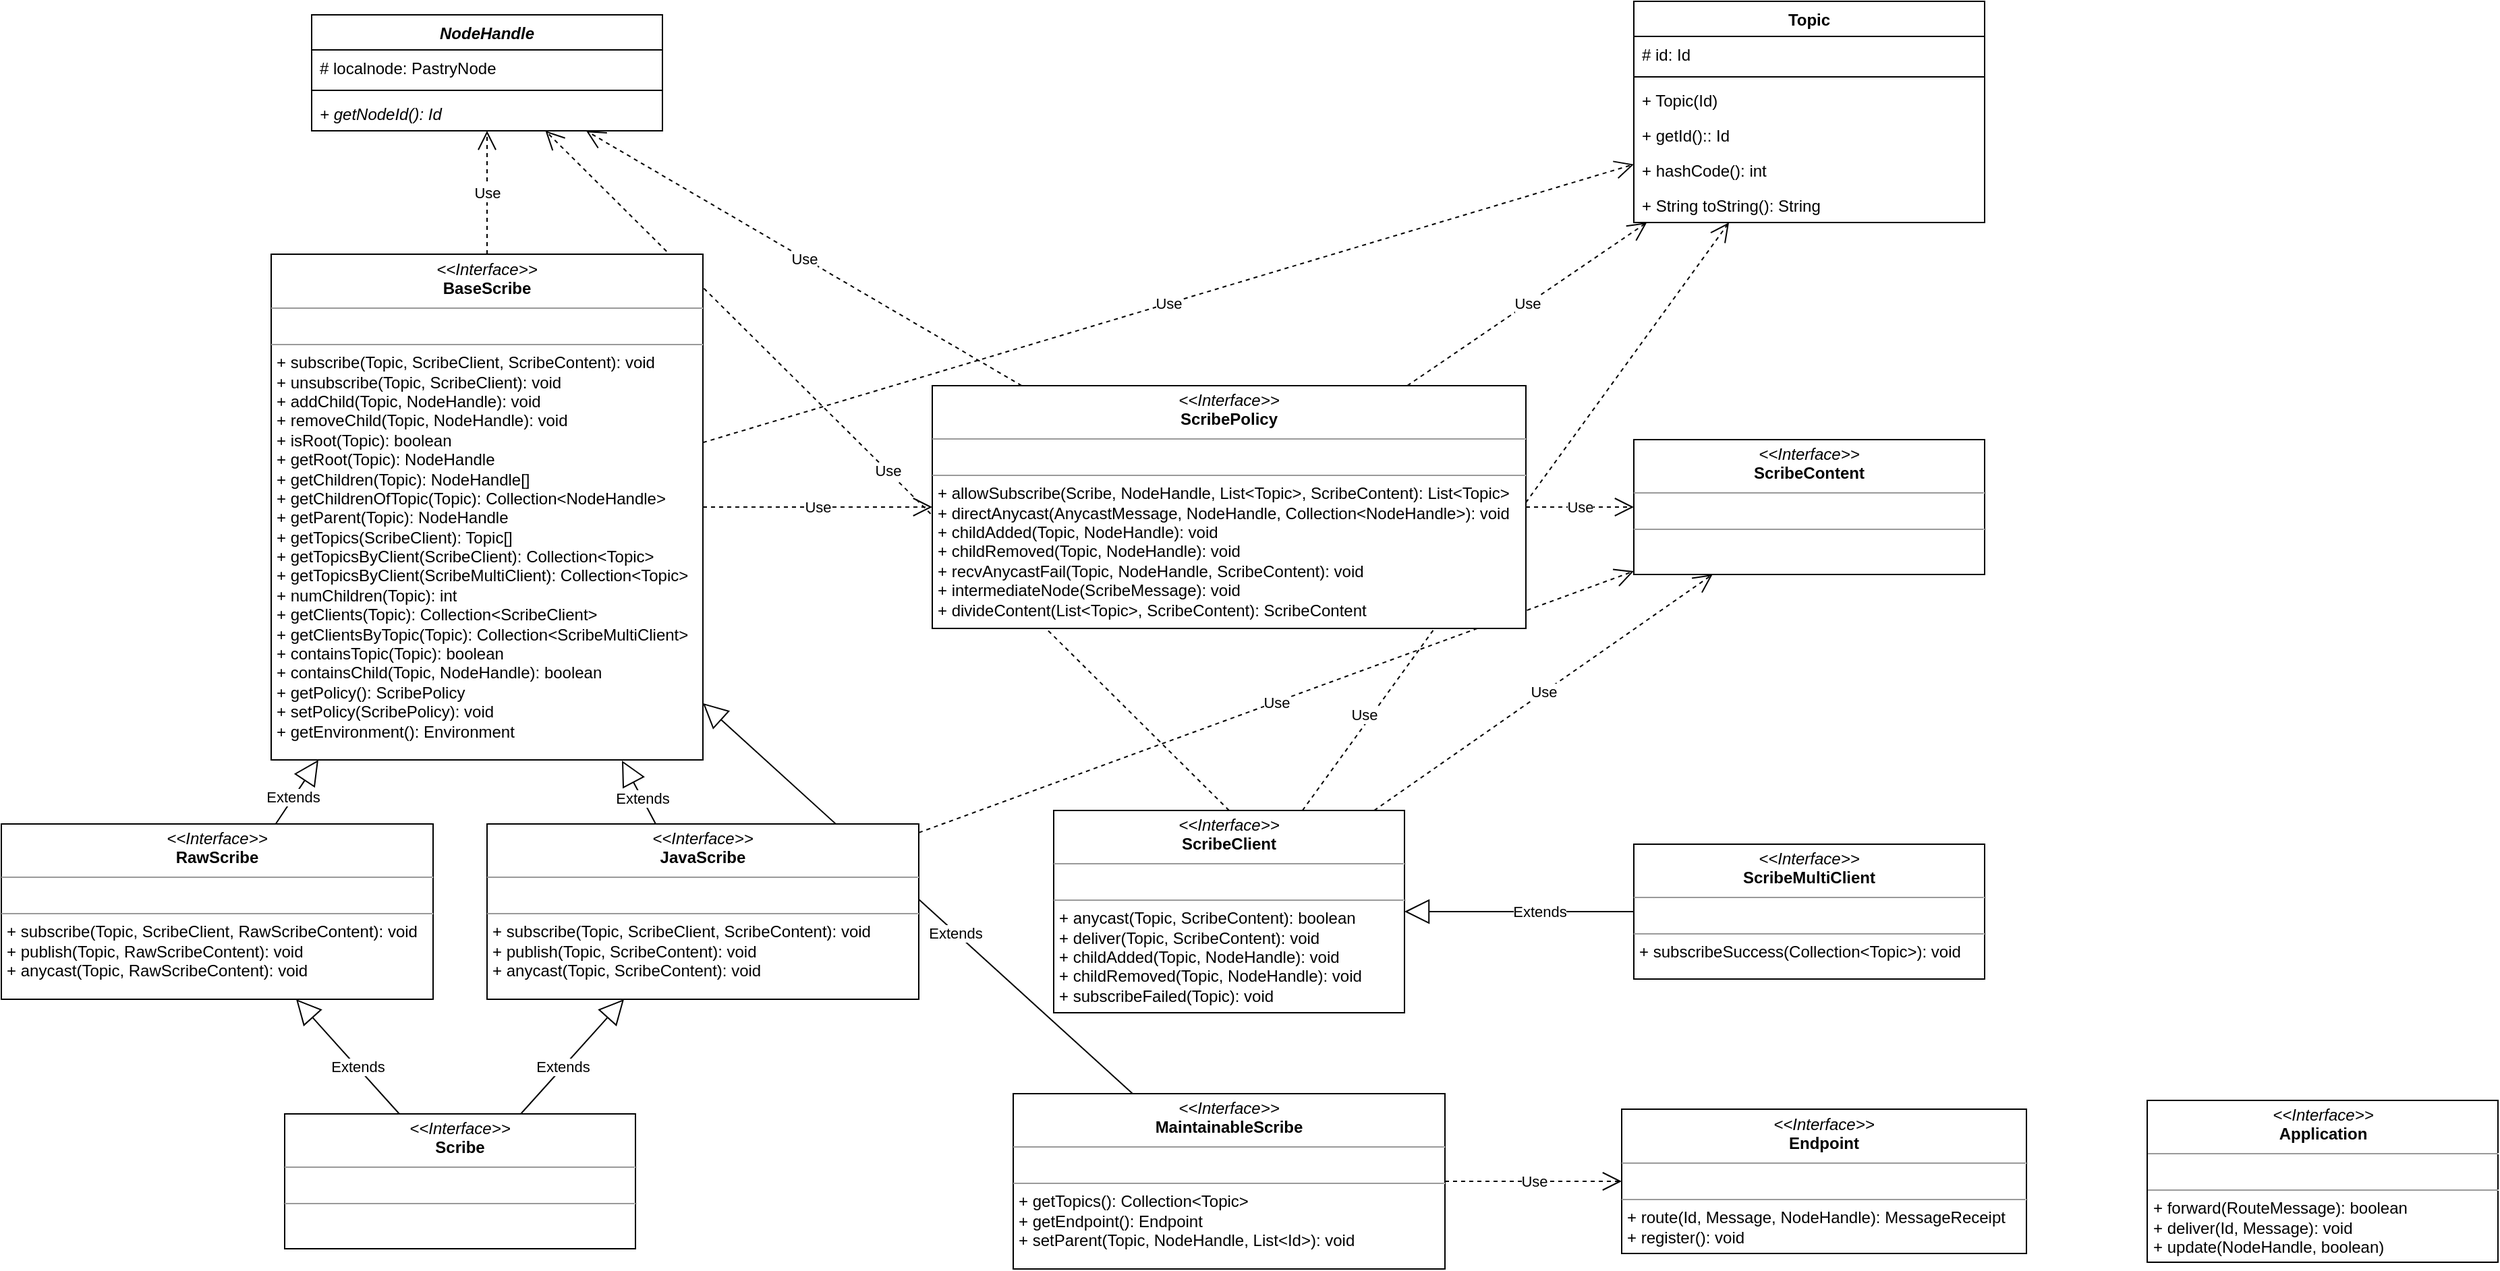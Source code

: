 <mxfile version="21.2.4" type="github">
  <diagram name="Page-1" id="PV-v512FcYgKe9rmVvOx">
    <mxGraphModel dx="1843" dy="819" grid="1" gridSize="10" guides="1" tooltips="1" connect="1" arrows="1" fold="1" page="1" pageScale="1" pageWidth="827" pageHeight="1169" math="0" shadow="0">
      <root>
        <mxCell id="0" />
        <mxCell id="1" parent="0" />
        <mxCell id="hgs2_hbNB6EHdo05LwJM-26" value="Extends" style="endArrow=block;endSize=16;endFill=0;html=1;rounded=0;" edge="1" parent="1" source="hgs2_hbNB6EHdo05LwJM-17" target="31Kd5paVXIL3qbrK54Rh-29">
          <mxGeometry x="-0.176" width="160" relative="1" as="geometry">
            <mxPoint x="535" y="660" as="sourcePoint" />
            <mxPoint x="510" y="613" as="targetPoint" />
            <mxPoint as="offset" />
          </mxGeometry>
        </mxCell>
        <mxCell id="hgs2_hbNB6EHdo05LwJM-25" value="Use" style="endArrow=open;endSize=12;dashed=1;html=1;rounded=0;" edge="1" parent="1" source="31Kd5paVXIL3qbrK54Rh-2" target="31Kd5paVXIL3qbrK54Rh-10">
          <mxGeometry x="-0.69" y="4" width="160" relative="1" as="geometry">
            <mxPoint x="1092" y="335" as="sourcePoint" />
            <mxPoint x="1270" y="214" as="targetPoint" />
            <mxPoint y="-1" as="offset" />
          </mxGeometry>
        </mxCell>
        <mxCell id="hgs2_hbNB6EHdo05LwJM-22" value="Use" style="endArrow=open;endSize=12;dashed=1;html=1;rounded=0;" edge="1" parent="1" source="31Kd5paVXIL3qbrK54Rh-27" target="31Kd5paVXIL3qbrK54Rh-7">
          <mxGeometry width="160" relative="1" as="geometry">
            <mxPoint x="960" y="650" as="sourcePoint" />
            <mxPoint x="960" y="475" as="targetPoint" />
          </mxGeometry>
        </mxCell>
        <mxCell id="hgs2_hbNB6EHdo05LwJM-13" value="Use" style="endArrow=open;endSize=12;dashed=1;html=1;rounded=0;" edge="1" parent="1" source="31Kd5paVXIL3qbrK54Rh-29" target="31Kd5paVXIL3qbrK54Rh-10">
          <mxGeometry width="160" relative="1" as="geometry">
            <mxPoint x="-231.38" y="660" as="sourcePoint" />
            <mxPoint x="62.497" y="184" as="targetPoint" />
          </mxGeometry>
        </mxCell>
        <mxCell id="31Kd5paVXIL3qbrK54Rh-1" value="&lt;p style=&quot;margin:0px;margin-top:4px;text-align:center;&quot;&gt;&lt;i&gt;&amp;lt;&amp;lt;Interface&amp;gt;&amp;gt;&lt;/i&gt;&lt;br&gt;&lt;b&gt;Application&lt;/b&gt;&lt;br&gt;&lt;/p&gt;&lt;hr size=&quot;1&quot;&gt;&lt;p style=&quot;margin:0px;margin-left:4px;&quot;&gt;&lt;br&gt;&lt;/p&gt;&lt;hr size=&quot;1&quot;&gt;&lt;p style=&quot;margin:0px;margin-left:4px;&quot;&gt;+ forward(RouteMessage): boolean&lt;br&gt;&lt;/p&gt;&lt;p style=&quot;margin:0px;margin-left:4px;&quot;&gt;+ deliver(Id, Message)&lt;span style=&quot;background-color: initial;&quot;&gt;: void&lt;/span&gt;&lt;/p&gt;&lt;p style=&quot;margin:0px;margin-left:4px;&quot;&gt;&lt;span style=&quot;background-color: initial;&quot;&gt;+ update(NodeHandle, boolean)&lt;/span&gt;&lt;/p&gt;" style="verticalAlign=top;align=left;overflow=fill;fontSize=12;fontFamily=Helvetica;html=1;rounded=0;shadow=0;comic=0;labelBackgroundColor=none;strokeWidth=1" parent="1" vertex="1">
          <mxGeometry x="1630.5" y="855" width="260" height="120" as="geometry" />
        </mxCell>
        <mxCell id="31Kd5paVXIL3qbrK54Rh-2" value="&lt;p style=&quot;margin:0px;margin-top:4px;text-align:center;&quot;&gt;&lt;i&gt;&amp;lt;&amp;lt;Interface&amp;gt;&amp;gt;&lt;/i&gt;&lt;br&gt;&lt;b&gt;ScribeClient&lt;/b&gt;&lt;br&gt;&lt;/p&gt;&lt;hr size=&quot;1&quot;&gt;&lt;p style=&quot;margin:0px;margin-left:4px;&quot;&gt;&lt;br&gt;&lt;/p&gt;&lt;hr size=&quot;1&quot;&gt;&lt;p style=&quot;margin:0px;margin-left:4px;&quot;&gt;+ anycast(Topic, ScribeContent): boolean&lt;br&gt;&lt;/p&gt;&lt;p style=&quot;margin:0px;margin-left:4px;&quot;&gt;+ deliver(Topic, ScribeContent)&lt;span style=&quot;background-color: initial;&quot;&gt;: void&lt;/span&gt;&lt;/p&gt;&lt;p style=&quot;margin:0px;margin-left:4px;&quot;&gt;&lt;span style=&quot;background-color: initial;&quot;&gt;+ childAdded(Topic, NodeHandle): void&lt;/span&gt;&lt;/p&gt;&lt;p style=&quot;margin:0px;margin-left:4px;&quot;&gt;&lt;span style=&quot;background-color: initial;&quot;&gt;+ childRemoved(Topic, NodeHandle): void&lt;/span&gt;&lt;/p&gt;&lt;p style=&quot;margin:0px;margin-left:4px;&quot;&gt;&lt;span style=&quot;background-color: initial;&quot;&gt;+ subscribeFailed(Topic): void&lt;/span&gt;&lt;/p&gt;" style="verticalAlign=top;align=left;overflow=fill;fontSize=12;fontFamily=Helvetica;html=1;rounded=0;shadow=0;comic=0;labelBackgroundColor=none;strokeWidth=1" parent="1" vertex="1">
          <mxGeometry x="820" y="640" width="260" height="150" as="geometry" />
        </mxCell>
        <mxCell id="31Kd5paVXIL3qbrK54Rh-3" value="NodeHandle" style="swimlane;fontStyle=3;align=center;verticalAlign=top;childLayout=stackLayout;horizontal=1;startSize=26;horizontalStack=0;resizeParent=1;resizeParentMax=0;resizeLast=0;collapsible=1;marginBottom=0;" parent="1" vertex="1">
          <mxGeometry x="270" y="50" width="260" height="86" as="geometry" />
        </mxCell>
        <mxCell id="31Kd5paVXIL3qbrK54Rh-4" value="# localnode: PastryNode" style="text;strokeColor=none;fillColor=none;align=left;verticalAlign=top;spacingLeft=4;spacingRight=4;overflow=hidden;rotatable=0;points=[[0,0.5],[1,0.5]];portConstraint=eastwest;" parent="31Kd5paVXIL3qbrK54Rh-3" vertex="1">
          <mxGeometry y="26" width="260" height="26" as="geometry" />
        </mxCell>
        <mxCell id="31Kd5paVXIL3qbrK54Rh-5" value="" style="line;strokeWidth=1;fillColor=none;align=left;verticalAlign=middle;spacingTop=-1;spacingLeft=3;spacingRight=3;rotatable=0;labelPosition=right;points=[];portConstraint=eastwest;strokeColor=inherit;" parent="31Kd5paVXIL3qbrK54Rh-3" vertex="1">
          <mxGeometry y="52" width="260" height="8" as="geometry" />
        </mxCell>
        <mxCell id="31Kd5paVXIL3qbrK54Rh-6" value="+ getNodeId(): Id" style="text;strokeColor=none;fillColor=none;align=left;verticalAlign=top;spacingLeft=4;spacingRight=4;overflow=hidden;rotatable=0;points=[[0,0.5],[1,0.5]];portConstraint=eastwest;fontStyle=2" parent="31Kd5paVXIL3qbrK54Rh-3" vertex="1">
          <mxGeometry y="60" width="260" height="26" as="geometry" />
        </mxCell>
        <mxCell id="31Kd5paVXIL3qbrK54Rh-7" value="&lt;p style=&quot;margin:0px;margin-top:4px;text-align:center;&quot;&gt;&lt;i&gt;&amp;lt;&amp;lt;Interface&amp;gt;&amp;gt;&lt;/i&gt;&lt;br&gt;&lt;b&gt;ScribeContent&lt;/b&gt;&lt;br&gt;&lt;/p&gt;&lt;hr size=&quot;1&quot;&gt;&lt;p style=&quot;margin:0px;margin-left:4px;&quot;&gt;&lt;br&gt;&lt;/p&gt;&lt;hr size=&quot;1&quot;&gt;&lt;p style=&quot;margin:0px;margin-left:4px;&quot;&gt;&lt;br&gt;&lt;/p&gt;" style="verticalAlign=top;align=left;overflow=fill;fontSize=12;fontFamily=Helvetica;html=1;rounded=0;shadow=0;comic=0;labelBackgroundColor=none;strokeWidth=1" parent="1" vertex="1">
          <mxGeometry x="1250" y="365" width="260" height="100" as="geometry" />
        </mxCell>
        <mxCell id="31Kd5paVXIL3qbrK54Rh-8" value="Use" style="endArrow=open;endSize=12;dashed=1;html=1;rounded=0;exitX=0.5;exitY=0;exitDx=0;exitDy=0;" parent="1" source="31Kd5paVXIL3qbrK54Rh-2" target="31Kd5paVXIL3qbrK54Rh-3" edge="1">
          <mxGeometry width="160" relative="1" as="geometry">
            <mxPoint x="-925" y="648" as="sourcePoint" />
            <mxPoint x="-990" y="648" as="targetPoint" />
          </mxGeometry>
        </mxCell>
        <mxCell id="31Kd5paVXIL3qbrK54Rh-9" value="Use" style="endArrow=open;endSize=12;dashed=1;html=1;rounded=0;" parent="1" source="31Kd5paVXIL3qbrK54Rh-2" target="31Kd5paVXIL3qbrK54Rh-7" edge="1">
          <mxGeometry width="160" relative="1" as="geometry">
            <mxPoint x="-400" y="640" as="sourcePoint" />
            <mxPoint x="-238.889" y="530" as="targetPoint" />
          </mxGeometry>
        </mxCell>
        <mxCell id="31Kd5paVXIL3qbrK54Rh-10" value="Topic" style="swimlane;fontStyle=1;align=center;verticalAlign=top;childLayout=stackLayout;horizontal=1;startSize=26;horizontalStack=0;resizeParent=1;resizeParentMax=0;resizeLast=0;collapsible=1;marginBottom=0;" parent="1" vertex="1">
          <mxGeometry x="1250" y="40" width="260" height="164" as="geometry" />
        </mxCell>
        <mxCell id="31Kd5paVXIL3qbrK54Rh-11" value="# id: Id" style="text;strokeColor=none;fillColor=none;align=left;verticalAlign=top;spacingLeft=4;spacingRight=4;overflow=hidden;rotatable=0;points=[[0,0.5],[1,0.5]];portConstraint=eastwest;" parent="31Kd5paVXIL3qbrK54Rh-10" vertex="1">
          <mxGeometry y="26" width="260" height="26" as="geometry" />
        </mxCell>
        <mxCell id="31Kd5paVXIL3qbrK54Rh-19" value="" style="line;strokeWidth=1;fillColor=none;align=left;verticalAlign=middle;spacingTop=-1;spacingLeft=3;spacingRight=3;rotatable=0;labelPosition=right;points=[];portConstraint=eastwest;strokeColor=inherit;" parent="31Kd5paVXIL3qbrK54Rh-10" vertex="1">
          <mxGeometry y="52" width="260" height="8" as="geometry" />
        </mxCell>
        <mxCell id="31Kd5paVXIL3qbrK54Rh-20" value="+ Topic(Id)" style="text;strokeColor=none;fillColor=none;align=left;verticalAlign=top;spacingLeft=4;spacingRight=4;overflow=hidden;rotatable=0;points=[[0,0.5],[1,0.5]];portConstraint=eastwest;fontStyle=0" parent="31Kd5paVXIL3qbrK54Rh-10" vertex="1">
          <mxGeometry y="60" width="260" height="26" as="geometry" />
        </mxCell>
        <mxCell id="31Kd5paVXIL3qbrK54Rh-23" value="+ getId():: Id" style="text;strokeColor=none;fillColor=none;align=left;verticalAlign=top;spacingLeft=4;spacingRight=4;overflow=hidden;rotatable=0;points=[[0,0.5],[1,0.5]];portConstraint=eastwest;fontStyle=0" parent="31Kd5paVXIL3qbrK54Rh-10" vertex="1">
          <mxGeometry y="86" width="260" height="26" as="geometry" />
        </mxCell>
        <mxCell id="31Kd5paVXIL3qbrK54Rh-22" value="+ hashCode(): int" style="text;strokeColor=none;fillColor=none;align=left;verticalAlign=top;spacingLeft=4;spacingRight=4;overflow=hidden;rotatable=0;points=[[0,0.5],[1,0.5]];portConstraint=eastwest;fontStyle=0" parent="31Kd5paVXIL3qbrK54Rh-10" vertex="1">
          <mxGeometry y="112" width="260" height="26" as="geometry" />
        </mxCell>
        <mxCell id="31Kd5paVXIL3qbrK54Rh-21" value="+ String toString(): String" style="text;strokeColor=none;fillColor=none;align=left;verticalAlign=top;spacingLeft=4;spacingRight=4;overflow=hidden;rotatable=0;points=[[0,0.5],[1,0.5]];portConstraint=eastwest;fontStyle=0" parent="31Kd5paVXIL3qbrK54Rh-10" vertex="1">
          <mxGeometry y="138" width="260" height="26" as="geometry" />
        </mxCell>
        <mxCell id="31Kd5paVXIL3qbrK54Rh-24" value="&lt;p style=&quot;margin:0px;margin-top:4px;text-align:center;&quot;&gt;&lt;i&gt;&amp;lt;&amp;lt;Interface&amp;gt;&amp;gt;&lt;/i&gt;&lt;br&gt;&lt;b&gt;Endpoint&lt;/b&gt;&lt;br&gt;&lt;/p&gt;&lt;hr size=&quot;1&quot;&gt;&lt;p style=&quot;margin:0px;margin-left:4px;&quot;&gt;&lt;br&gt;&lt;/p&gt;&lt;hr size=&quot;1&quot;&gt;&lt;p style=&quot;margin:0px;margin-left:4px;&quot;&gt;+ route(Id, Message, NodeHandle): MessageReceipt&lt;br&gt;&lt;/p&gt;&lt;p style=&quot;margin:0px;margin-left:4px;&quot;&gt;+&amp;nbsp;register()&lt;span style=&quot;background-color: initial;&quot;&gt;: void&lt;/span&gt;&lt;/p&gt;" style="verticalAlign=top;align=left;overflow=fill;fontSize=12;fontFamily=Helvetica;html=1;rounded=0;shadow=0;comic=0;labelBackgroundColor=none;strokeWidth=1" parent="1" vertex="1">
          <mxGeometry x="1241" y="861.5" width="300" height="107" as="geometry" />
        </mxCell>
        <mxCell id="31Kd5paVXIL3qbrK54Rh-26" value="&lt;p style=&quot;margin:0px;margin-top:4px;text-align:center;&quot;&gt;&lt;i&gt;&amp;lt;&amp;lt;Interface&amp;gt;&amp;gt;&lt;/i&gt;&lt;br&gt;&lt;b&gt;Scribe&lt;/b&gt;&lt;br&gt;&lt;/p&gt;&lt;hr size=&quot;1&quot;&gt;&lt;p style=&quot;margin:0px;margin-left:4px;&quot;&gt;&lt;br&gt;&lt;/p&gt;&lt;hr size=&quot;1&quot;&gt;&lt;p style=&quot;margin:0px;margin-left:4px;&quot;&gt;&lt;br&gt;&lt;/p&gt;" style="verticalAlign=top;align=left;overflow=fill;fontSize=12;fontFamily=Helvetica;html=1;rounded=0;shadow=0;comic=0;labelBackgroundColor=none;strokeWidth=1" parent="1" vertex="1">
          <mxGeometry x="250" y="865" width="260" height="100" as="geometry" />
        </mxCell>
        <mxCell id="31Kd5paVXIL3qbrK54Rh-28" value="Extends" style="endArrow=block;endSize=16;endFill=0;html=1;rounded=0;" parent="1" source="31Kd5paVXIL3qbrK54Rh-26" target="31Kd5paVXIL3qbrK54Rh-27" edge="1">
          <mxGeometry x="-0.176" width="160" relative="1" as="geometry">
            <mxPoint x="706" y="1069" as="sourcePoint" />
            <mxPoint x="706" y="1020" as="targetPoint" />
            <mxPoint as="offset" />
          </mxGeometry>
        </mxCell>
        <mxCell id="31Kd5paVXIL3qbrK54Rh-29" value="&lt;p style=&quot;margin:0px;margin-top:4px;text-align:center;&quot;&gt;&lt;i&gt;&amp;lt;&amp;lt;Interface&amp;gt;&amp;gt;&lt;/i&gt;&lt;br&gt;&lt;b&gt;BaseScribe&lt;/b&gt;&lt;br&gt;&lt;/p&gt;&lt;hr size=&quot;1&quot;&gt;&lt;p style=&quot;margin:0px;margin-left:4px;&quot;&gt;&lt;br&gt;&lt;/p&gt;&lt;hr size=&quot;1&quot;&gt;&lt;p style=&quot;margin:0px;margin-left:4px;&quot;&gt;+ subscribe(Topic, ScribeClient, ScribeContent): void&lt;/p&gt;&lt;p style=&quot;margin:0px;margin-left:4px;&quot;&gt;+ unsubscribe(Topic, ScribeClient): void&lt;br&gt;&lt;/p&gt;&lt;p style=&quot;margin:0px;margin-left:4px;&quot;&gt;+ addChild(Topic, NodeHandle): void&lt;/p&gt;&lt;p style=&quot;margin:0px;margin-left:4px;&quot;&gt;+ removeChild(Topic, NodeHandle): void&lt;/p&gt;&lt;p style=&quot;margin:0px;margin-left:4px;&quot;&gt;+ isRoot(Topic): boolean&lt;/p&gt;&lt;p style=&quot;margin:0px;margin-left:4px;&quot;&gt;+ getRoot(Topic): NodeHandle&lt;/p&gt;&lt;p style=&quot;margin:0px;margin-left:4px;&quot;&gt;+ getChildren(Topic): NodeHandle[]&lt;/p&gt;&lt;p style=&quot;margin:0px;margin-left:4px;&quot;&gt;+ getChildrenOfTopic(Topic): Collection&amp;lt;NodeHandle&amp;gt;&lt;/p&gt;&lt;p style=&quot;margin:0px;margin-left:4px;&quot;&gt;+ getParent(Topic): NodeHandle&lt;/p&gt;&lt;p style=&quot;margin:0px;margin-left:4px;&quot;&gt;+ getTopics(ScribeClient): Topic[]&lt;/p&gt;&lt;p style=&quot;margin:0px;margin-left:4px;&quot;&gt;+ getTopicsByClient(ScribeClient): Collection&amp;lt;Topic&amp;gt;&lt;/p&gt;&lt;p style=&quot;margin:0px;margin-left:4px;&quot;&gt;+ getTopicsByClient(ScribeMultiClient): Collection&amp;lt;Topic&amp;gt;&lt;/p&gt;&lt;p style=&quot;margin:0px;margin-left:4px;&quot;&gt;+ numChildren(Topic): int&lt;/p&gt;&lt;p style=&quot;margin:0px;margin-left:4px;&quot;&gt;+ getClients(Topic): Collection&amp;lt;ScribeClient&amp;gt;&lt;/p&gt;&lt;p style=&quot;margin:0px;margin-left:4px;&quot;&gt;+ getClientsByTopic(Topic): Collection&amp;lt;ScribeMultiClient&amp;gt;&lt;/p&gt;&lt;p style=&quot;margin:0px;margin-left:4px;&quot;&gt;+ containsTopic(Topic): boolean&lt;/p&gt;&lt;p style=&quot;margin:0px;margin-left:4px;&quot;&gt;+ containsChild(Topic, NodeHandle): boolean&lt;/p&gt;&lt;p style=&quot;margin:0px;margin-left:4px;&quot;&gt;+ getPolicy(): ScribePolicy&lt;/p&gt;&lt;p style=&quot;margin:0px;margin-left:4px;&quot;&gt;+ setPolicy(ScribePolicy): void&lt;/p&gt;&lt;p style=&quot;margin:0px;margin-left:4px;&quot;&gt;+ getEnvironment(): Environment&lt;/p&gt;" style="verticalAlign=top;align=left;overflow=fill;fontSize=12;fontFamily=Helvetica;html=1;rounded=0;shadow=0;comic=0;labelBackgroundColor=none;strokeWidth=1" parent="1" vertex="1">
          <mxGeometry x="240" y="227.5" width="320" height="375" as="geometry" />
        </mxCell>
        <mxCell id="hgs2_hbNB6EHdo05LwJM-3" value="&lt;p style=&quot;margin:0px;margin-top:4px;text-align:center;&quot;&gt;&lt;i&gt;&amp;lt;&amp;lt;Interface&amp;gt;&amp;gt;&lt;/i&gt;&lt;br&gt;&lt;b&gt;ScribePolicy&lt;/b&gt;&lt;br&gt;&lt;/p&gt;&lt;hr size=&quot;1&quot;&gt;&lt;p style=&quot;margin:0px;margin-left:4px;&quot;&gt;&lt;br&gt;&lt;/p&gt;&lt;hr size=&quot;1&quot;&gt;&lt;p style=&quot;margin:0px;margin-left:4px;&quot;&gt;+&amp;nbsp;allowSubscribe(Scribe, NodeHandle, List&amp;lt;Topic&amp;gt;, ScribeContent): List&amp;lt;Topic&amp;gt;&lt;/p&gt;&lt;p style=&quot;margin:0px;margin-left:4px;&quot;&gt;+ directAnycast(AnycastMessage, NodeHandle, Collection&amp;lt;NodeHandle&amp;gt;): void&lt;/p&gt;&lt;p style=&quot;border-color: var(--border-color); margin: 0px 0px 0px 4px;&quot;&gt;+ childAdded(Topic, NodeHandle): void&lt;/p&gt;&lt;p style=&quot;border-color: var(--border-color); margin: 0px 0px 0px 4px;&quot;&gt;&lt;span style=&quot;border-color: var(--border-color); background-color: initial;&quot;&gt;+ childRemoved(Topic, NodeHandle): void&lt;/span&gt;&lt;/p&gt;&lt;p style=&quot;border-color: var(--border-color); margin: 0px 0px 0px 4px;&quot;&gt;&lt;span style=&quot;border-color: var(--border-color); background-color: initial;&quot;&gt;+ recvAnycastFail(Topic, NodeHandle, ScribeContent): void&lt;/span&gt;&lt;/p&gt;&lt;p style=&quot;border-color: var(--border-color); margin: 0px 0px 0px 4px;&quot;&gt;&lt;span style=&quot;border-color: var(--border-color); background-color: initial;&quot;&gt;+ intermediateNode(ScribeMessage): void&lt;/span&gt;&lt;/p&gt;&lt;p style=&quot;border-color: var(--border-color); margin: 0px 0px 0px 4px;&quot;&gt;&lt;span style=&quot;border-color: var(--border-color); background-color: initial;&quot;&gt;+ divideContent(List&amp;lt;Topic&amp;gt;, ScribeContent): ScribeContent&lt;/span&gt;&lt;/p&gt;" style="verticalAlign=top;align=left;overflow=fill;fontSize=12;fontFamily=Helvetica;html=1;rounded=0;shadow=0;comic=0;labelBackgroundColor=none;strokeWidth=1" vertex="1" parent="1">
          <mxGeometry x="730" y="325" width="440" height="180" as="geometry" />
        </mxCell>
        <mxCell id="hgs2_hbNB6EHdo05LwJM-4" value="&lt;p style=&quot;margin:0px;margin-top:4px;text-align:center;&quot;&gt;&lt;i&gt;&amp;lt;&amp;lt;Interface&amp;gt;&amp;gt;&lt;/i&gt;&lt;br&gt;&lt;b&gt;ScribeMultiClient&lt;/b&gt;&lt;br&gt;&lt;/p&gt;&lt;hr size=&quot;1&quot;&gt;&lt;p style=&quot;margin:0px;margin-left:4px;&quot;&gt;&lt;br&gt;&lt;/p&gt;&lt;hr size=&quot;1&quot;&gt;&lt;p style=&quot;margin:0px;margin-left:4px;&quot;&gt;&lt;span style=&quot;background-color: initial;&quot;&gt;+ subscribeSuccess(Collection&amp;lt;Topic&amp;gt;): void&lt;/span&gt;&lt;br&gt;&lt;/p&gt;" style="verticalAlign=top;align=left;overflow=fill;fontSize=12;fontFamily=Helvetica;html=1;rounded=0;shadow=0;comic=0;labelBackgroundColor=none;strokeWidth=1" vertex="1" parent="1">
          <mxGeometry x="1250" y="665" width="260" height="100" as="geometry" />
        </mxCell>
        <mxCell id="hgs2_hbNB6EHdo05LwJM-5" value="Extends" style="endArrow=block;endSize=16;endFill=0;html=1;rounded=0;" edge="1" parent="1" source="hgs2_hbNB6EHdo05LwJM-4" target="31Kd5paVXIL3qbrK54Rh-2">
          <mxGeometry x="-0.176" width="160" relative="1" as="geometry">
            <mxPoint x="-220" y="810" as="sourcePoint" />
            <mxPoint x="-300" y="810" as="targetPoint" />
            <mxPoint as="offset" />
          </mxGeometry>
        </mxCell>
        <mxCell id="hgs2_hbNB6EHdo05LwJM-6" value="&lt;p style=&quot;margin:0px;margin-top:4px;text-align:center;&quot;&gt;&lt;i&gt;&amp;lt;&amp;lt;Interface&amp;gt;&amp;gt;&lt;/i&gt;&lt;br&gt;&lt;b&gt;RawScribe&lt;/b&gt;&lt;br&gt;&lt;/p&gt;&lt;hr size=&quot;1&quot;&gt;&lt;p style=&quot;margin:0px;margin-left:4px;&quot;&gt;&lt;br&gt;&lt;/p&gt;&lt;hr size=&quot;1&quot;&gt;&lt;p style=&quot;margin:0px;margin-left:4px;&quot;&gt;+ subscribe(Topic, ScribeClient, RawScribeContent): void&lt;/p&gt;&lt;p style=&quot;margin:0px;margin-left:4px;&quot;&gt;+ publish(Topic, RawScribeContent): void&lt;/p&gt;&lt;p style=&quot;margin:0px;margin-left:4px;&quot;&gt;+ anycast(Topic, RawScribeContent): void&lt;/p&gt;" style="verticalAlign=top;align=left;overflow=fill;fontSize=12;fontFamily=Helvetica;html=1;rounded=0;shadow=0;comic=0;labelBackgroundColor=none;strokeWidth=1" vertex="1" parent="1">
          <mxGeometry x="40" y="650" width="320" height="130" as="geometry" />
        </mxCell>
        <mxCell id="hgs2_hbNB6EHdo05LwJM-7" value="Extends" style="endArrow=block;endSize=16;endFill=0;html=1;rounded=0;" edge="1" parent="1" source="hgs2_hbNB6EHdo05LwJM-6" target="31Kd5paVXIL3qbrK54Rh-29">
          <mxGeometry x="-0.176" width="160" relative="1" as="geometry">
            <mxPoint x="960" y="715" as="sourcePoint" />
            <mxPoint x="960" y="520" as="targetPoint" />
            <mxPoint as="offset" />
          </mxGeometry>
        </mxCell>
        <mxCell id="hgs2_hbNB6EHdo05LwJM-8" value="Extends" style="endArrow=block;endSize=16;endFill=0;html=1;rounded=0;" edge="1" parent="1" source="31Kd5paVXIL3qbrK54Rh-26" target="hgs2_hbNB6EHdo05LwJM-6">
          <mxGeometry x="-0.176" width="160" relative="1" as="geometry">
            <mxPoint x="560" y="700" as="sourcePoint" />
            <mxPoint x="560" y="643" as="targetPoint" />
            <mxPoint as="offset" />
          </mxGeometry>
        </mxCell>
        <mxCell id="hgs2_hbNB6EHdo05LwJM-14" value="Use" style="endArrow=open;endSize=12;dashed=1;html=1;rounded=0;" edge="1" parent="1" source="hgs2_hbNB6EHdo05LwJM-3" target="31Kd5paVXIL3qbrK54Rh-10">
          <mxGeometry width="160" relative="1" as="geometry">
            <mxPoint x="110" y="377" as="sourcePoint" />
            <mxPoint x="50" y="359" as="targetPoint" />
          </mxGeometry>
        </mxCell>
        <mxCell id="hgs2_hbNB6EHdo05LwJM-15" value="Use" style="endArrow=open;endSize=12;dashed=1;html=1;rounded=0;" edge="1" parent="1" source="hgs2_hbNB6EHdo05LwJM-3" target="31Kd5paVXIL3qbrK54Rh-3">
          <mxGeometry width="160" relative="1" as="geometry">
            <mxPoint x="-475" y="437" as="sourcePoint" />
            <mxPoint x="-210" y="358" as="targetPoint" />
          </mxGeometry>
        </mxCell>
        <mxCell id="hgs2_hbNB6EHdo05LwJM-16" value="Use" style="endArrow=open;endSize=12;dashed=1;html=1;rounded=0;" edge="1" parent="1" source="31Kd5paVXIL3qbrK54Rh-29" target="hgs2_hbNB6EHdo05LwJM-3">
          <mxGeometry width="160" relative="1" as="geometry">
            <mxPoint x="160" y="318" as="sourcePoint" />
            <mxPoint x="-25" y="194" as="targetPoint" />
          </mxGeometry>
        </mxCell>
        <mxCell id="hgs2_hbNB6EHdo05LwJM-17" value="&lt;p style=&quot;margin:0px;margin-top:4px;text-align:center;&quot;&gt;&lt;i&gt;&amp;lt;&amp;lt;Interface&amp;gt;&amp;gt;&lt;/i&gt;&lt;br&gt;&lt;b&gt;MaintainableScribe&lt;/b&gt;&lt;br&gt;&lt;/p&gt;&lt;hr size=&quot;1&quot;&gt;&lt;p style=&quot;margin:0px;margin-left:4px;&quot;&gt;&lt;br&gt;&lt;/p&gt;&lt;hr size=&quot;1&quot;&gt;&lt;p style=&quot;margin:0px;margin-left:4px;&quot;&gt;+ getTopics(): Collection&amp;lt;Topic&amp;gt;&lt;/p&gt;&lt;p style=&quot;margin:0px;margin-left:4px;&quot;&gt;+ getEndpoint(): Endpoint&lt;/p&gt;&lt;p style=&quot;margin:0px;margin-left:4px;&quot;&gt;+ setParent(Topic, NodeHandle, List&amp;lt;Id&amp;gt;): void&lt;/p&gt;" style="verticalAlign=top;align=left;overflow=fill;fontSize=12;fontFamily=Helvetica;html=1;rounded=0;shadow=0;comic=0;labelBackgroundColor=none;strokeWidth=1" vertex="1" parent="1">
          <mxGeometry x="790" y="850" width="320" height="130" as="geometry" />
        </mxCell>
        <mxCell id="hgs2_hbNB6EHdo05LwJM-19" value="Use" style="endArrow=open;endSize=12;dashed=1;html=1;rounded=0;" edge="1" parent="1" source="hgs2_hbNB6EHdo05LwJM-17" target="31Kd5paVXIL3qbrK54Rh-24">
          <mxGeometry width="160" relative="1" as="geometry">
            <mxPoint x="440" y="425" as="sourcePoint" />
            <mxPoint x="73" y="425" as="targetPoint" />
          </mxGeometry>
        </mxCell>
        <mxCell id="hgs2_hbNB6EHdo05LwJM-20" value="Use" style="endArrow=open;endSize=12;dashed=1;html=1;rounded=0;" edge="1" parent="1" source="31Kd5paVXIL3qbrK54Rh-29" target="31Kd5paVXIL3qbrK54Rh-3">
          <mxGeometry width="160" relative="1" as="geometry">
            <mxPoint x="960" y="650" as="sourcePoint" />
            <mxPoint x="472" y="155" as="targetPoint" />
          </mxGeometry>
        </mxCell>
        <mxCell id="31Kd5paVXIL3qbrK54Rh-27" value="&lt;p style=&quot;margin:0px;margin-top:4px;text-align:center;&quot;&gt;&lt;i&gt;&amp;lt;&amp;lt;Interface&amp;gt;&amp;gt;&lt;/i&gt;&lt;br&gt;&lt;b&gt;JavaScribe&lt;/b&gt;&lt;br&gt;&lt;/p&gt;&lt;hr size=&quot;1&quot;&gt;&lt;p style=&quot;margin:0px;margin-left:4px;&quot;&gt;&lt;br&gt;&lt;/p&gt;&lt;hr size=&quot;1&quot;&gt;&lt;p style=&quot;margin:0px;margin-left:4px;&quot;&gt;+ subscribe(Topic, ScribeClient, ScribeContent): void&lt;/p&gt;&lt;p style=&quot;margin:0px;margin-left:4px;&quot;&gt;+ publish(Topic, ScribeContent): void&lt;/p&gt;&lt;p style=&quot;margin:0px;margin-left:4px;&quot;&gt;+ anycast(Topic, ScribeContent): void&lt;/p&gt;" style="verticalAlign=top;align=left;overflow=fill;fontSize=12;fontFamily=Helvetica;html=1;rounded=0;shadow=0;comic=0;labelBackgroundColor=none;strokeWidth=1" parent="1" vertex="1">
          <mxGeometry x="400" y="650" width="320" height="130" as="geometry" />
        </mxCell>
        <mxCell id="hgs2_hbNB6EHdo05LwJM-23" value="Extends" style="endArrow=block;endSize=16;endFill=0;html=1;rounded=0;" edge="1" parent="1">
          <mxGeometry x="-0.176" width="160" relative="1" as="geometry">
            <mxPoint x="525" y="650" as="sourcePoint" />
            <mxPoint x="500" y="603" as="targetPoint" />
            <mxPoint as="offset" />
          </mxGeometry>
        </mxCell>
        <mxCell id="hgs2_hbNB6EHdo05LwJM-24" value="Use" style="endArrow=open;endSize=12;dashed=1;html=1;rounded=0;" edge="1" parent="1" source="hgs2_hbNB6EHdo05LwJM-3" target="31Kd5paVXIL3qbrK54Rh-7">
          <mxGeometry width="160" relative="1" as="geometry">
            <mxPoint x="960" y="335" as="sourcePoint" />
            <mxPoint x="960" y="214" as="targetPoint" />
          </mxGeometry>
        </mxCell>
      </root>
    </mxGraphModel>
  </diagram>
</mxfile>
